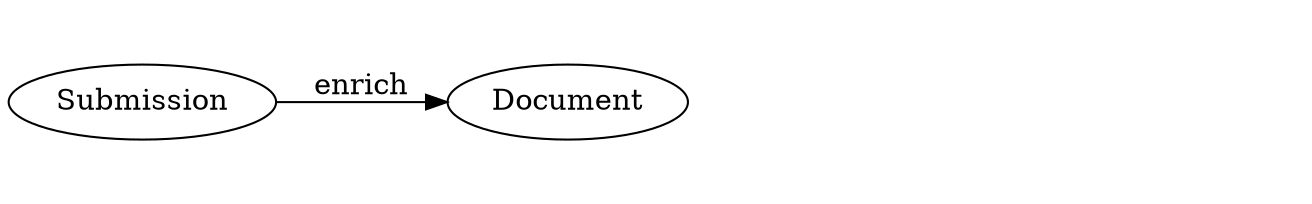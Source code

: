 digraph {
    rankdir=LR
    splines=true

    input[label="Submission"]
    doc[label="Document"]

    agent[label="Agent" style="invis"]
    accept[label="Accept" style="invis"]
    reject[label="Reject" style="invis"]

    input -> doc[label="enrich"]
    doc -> agent[label="enqueue" style="invis"]

    agent -> accept[class="choice" style="invis"]
    agent -> reject[class="choice" style="invis"]
}
